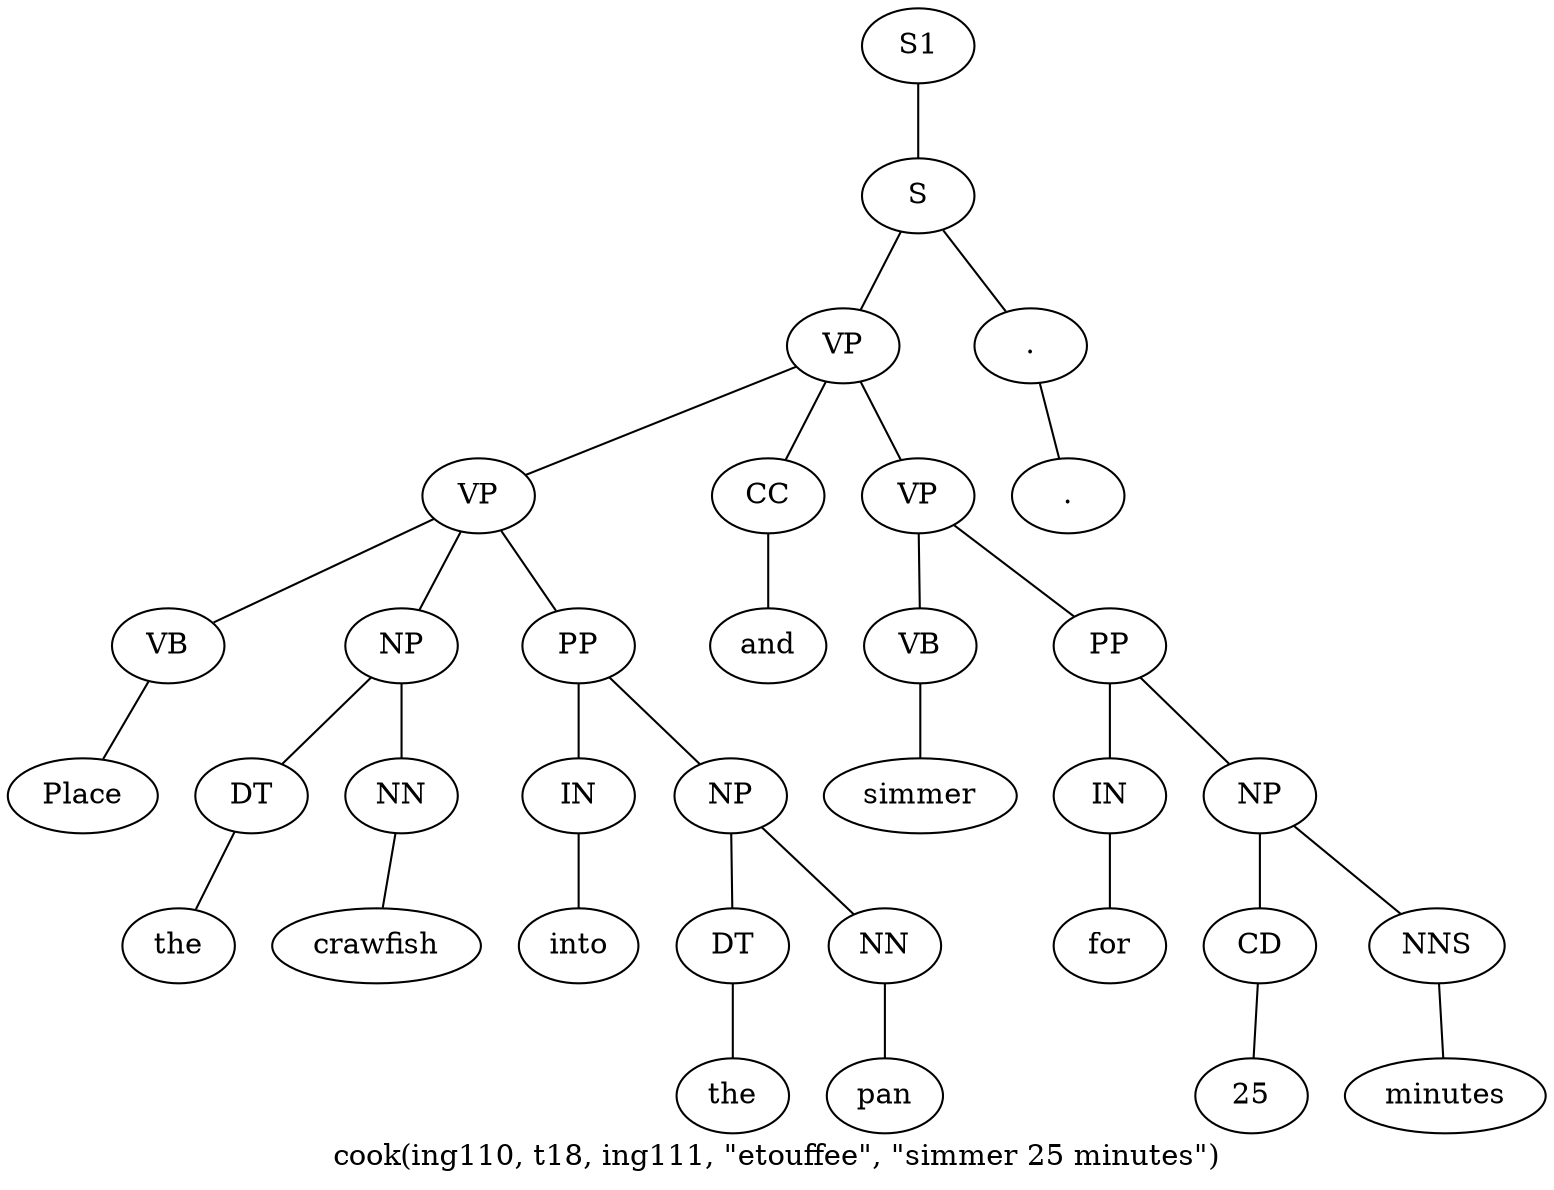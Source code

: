 graph SyntaxGraph {
	label = "cook(ing110, t18, ing111, \"etouffee\", \"simmer 25 minutes\")";
	Node0 [label="S1"];
	Node1 [label="S"];
	Node2 [label="VP"];
	Node3 [label="VP"];
	Node4 [label="VB"];
	Node5 [label="Place"];
	Node6 [label="NP"];
	Node7 [label="DT"];
	Node8 [label="the"];
	Node9 [label="NN"];
	Node10 [label="crawfish"];
	Node11 [label="PP"];
	Node12 [label="IN"];
	Node13 [label="into"];
	Node14 [label="NP"];
	Node15 [label="DT"];
	Node16 [label="the"];
	Node17 [label="NN"];
	Node18 [label="pan"];
	Node19 [label="CC"];
	Node20 [label="and"];
	Node21 [label="VP"];
	Node22 [label="VB"];
	Node23 [label="simmer"];
	Node24 [label="PP"];
	Node25 [label="IN"];
	Node26 [label="for"];
	Node27 [label="NP"];
	Node28 [label="CD"];
	Node29 [label="25"];
	Node30 [label="NNS"];
	Node31 [label="minutes"];
	Node32 [label="."];
	Node33 [label="."];

	Node0 -- Node1;
	Node1 -- Node2;
	Node1 -- Node32;
	Node2 -- Node3;
	Node2 -- Node19;
	Node2 -- Node21;
	Node3 -- Node4;
	Node3 -- Node6;
	Node3 -- Node11;
	Node4 -- Node5;
	Node6 -- Node7;
	Node6 -- Node9;
	Node7 -- Node8;
	Node9 -- Node10;
	Node11 -- Node12;
	Node11 -- Node14;
	Node12 -- Node13;
	Node14 -- Node15;
	Node14 -- Node17;
	Node15 -- Node16;
	Node17 -- Node18;
	Node19 -- Node20;
	Node21 -- Node22;
	Node21 -- Node24;
	Node22 -- Node23;
	Node24 -- Node25;
	Node24 -- Node27;
	Node25 -- Node26;
	Node27 -- Node28;
	Node27 -- Node30;
	Node28 -- Node29;
	Node30 -- Node31;
	Node32 -- Node33;
}